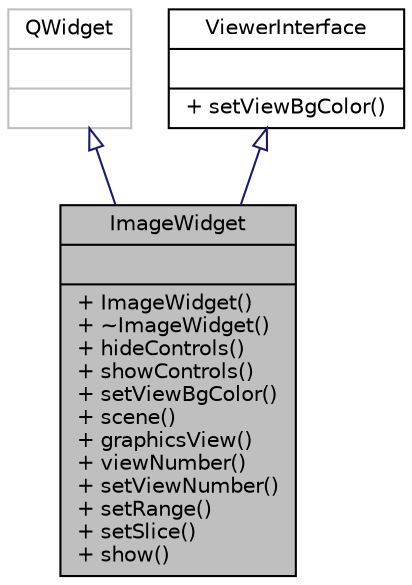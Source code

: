 digraph "ImageWidget"
{
  edge [fontname="Helvetica",fontsize="10",labelfontname="Helvetica",labelfontsize="10"];
  node [fontname="Helvetica",fontsize="10",shape=record];
  Node1 [label="{ImageWidget\n||+ ImageWidget()\l+ ~ImageWidget()\l+ hideControls()\l+ showControls()\l+ setViewBgColor()\l+ scene()\l+ graphicsView()\l+ viewNumber()\l+ setViewNumber()\l+ setRange()\l+ setSlice()\l+ show()\l}",height=0.2,width=0.4,color="black", fillcolor="grey75", style="filled", fontcolor="black"];
  Node2 -> Node1 [dir="back",color="midnightblue",fontsize="10",style="solid",arrowtail="onormal",fontname="Helvetica"];
  Node2 [label="{QWidget\n||}",height=0.2,width=0.4,color="grey75", fillcolor="white", style="filled"];
  Node3 -> Node1 [dir="back",color="midnightblue",fontsize="10",style="solid",arrowtail="onormal",fontname="Helvetica"];
  Node3 [label="{ViewerInterface\n||+ setViewBgColor()\l}",height=0.2,width=0.4,color="black", fillcolor="white", style="filled",URL="$class_viewer_interface.html"];
}
